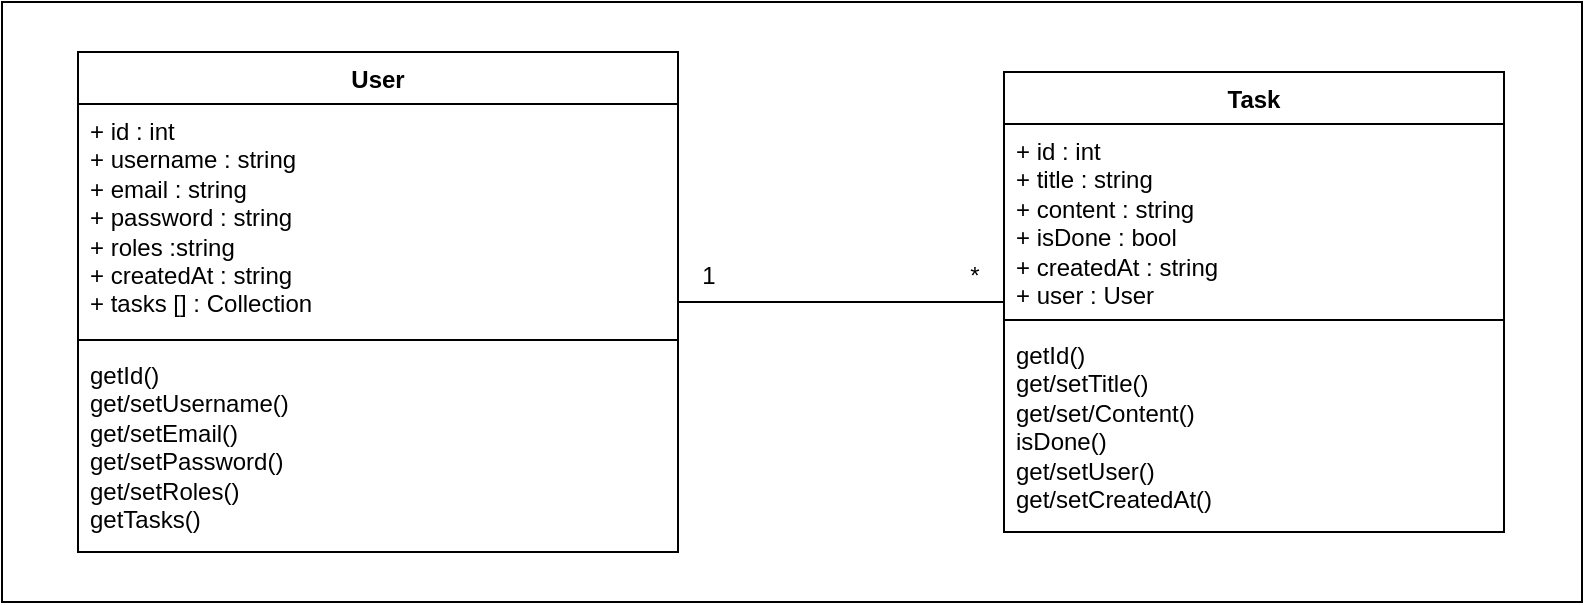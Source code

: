 <mxfile version="22.0.0" type="device">
  <diagram name="Page-1" id="kaoYOqhvuLUMERpKKi9R">
    <mxGraphModel dx="1430" dy="-406" grid="1" gridSize="10" guides="1" tooltips="1" connect="1" arrows="1" fold="1" page="1" pageScale="1" pageWidth="827" pageHeight="1169" math="0" shadow="0">
      <root>
        <mxCell id="0" />
        <mxCell id="1" parent="0" />
        <mxCell id="oAuCq6BkKggLuHPVJUeQ-19" value="" style="rounded=0;whiteSpace=wrap;html=1;movable=1;resizable=1;rotatable=1;deletable=1;editable=1;locked=0;connectable=1;labelBackgroundColor=none;" parent="1" vertex="1">
          <mxGeometry x="19" y="1604" width="790" height="300" as="geometry" />
        </mxCell>
        <mxCell id="oAuCq6BkKggLuHPVJUeQ-20" style="edgeStyle=orthogonalEdgeStyle;rounded=0;orthogonalLoop=1;jettySize=auto;html=1;endArrow=none;endFill=0;" parent="1" source="7pwwrW8SkEieM3p2LjNU-9" target="7pwwrW8SkEieM3p2LjNU-13" edge="1">
          <mxGeometry relative="1" as="geometry" />
        </mxCell>
        <mxCell id="7pwwrW8SkEieM3p2LjNU-9" value="User" style="swimlane;fontStyle=1;align=center;verticalAlign=top;childLayout=stackLayout;horizontal=1;startSize=26;horizontalStack=0;resizeParent=1;resizeParentMax=0;resizeLast=0;collapsible=1;marginBottom=0;whiteSpace=wrap;html=1;" parent="1" vertex="1">
          <mxGeometry x="57" y="1629" width="300" height="250" as="geometry" />
        </mxCell>
        <mxCell id="7pwwrW8SkEieM3p2LjNU-10" value="&lt;div&gt;+ id : int&lt;/div&gt;&lt;div&gt;+ username : string&lt;/div&gt;&lt;div&gt;+ email : string&lt;br&gt;&lt;/div&gt;&lt;div&gt;+ password : string&lt;br&gt;&lt;/div&gt;&lt;div&gt;+ roles :string&lt;br&gt;&lt;/div&gt;&lt;div&gt;+ createdAt : string&lt;br&gt;&lt;/div&gt;&lt;div&gt;+ tasks [] : Collection&lt;br&gt;&lt;/div&gt;&lt;div&gt;&lt;br&gt;&lt;/div&gt;" style="text;strokeColor=none;fillColor=none;align=left;verticalAlign=top;spacingLeft=4;spacingRight=4;overflow=hidden;rotatable=0;points=[[0,0.5],[1,0.5]];portConstraint=eastwest;whiteSpace=wrap;html=1;" parent="7pwwrW8SkEieM3p2LjNU-9" vertex="1">
          <mxGeometry y="26" width="300" height="114" as="geometry" />
        </mxCell>
        <mxCell id="7pwwrW8SkEieM3p2LjNU-11" value="" style="line;strokeWidth=1;fillColor=none;align=left;verticalAlign=middle;spacingTop=-1;spacingLeft=3;spacingRight=3;rotatable=0;labelPosition=right;points=[];portConstraint=eastwest;strokeColor=inherit;" parent="7pwwrW8SkEieM3p2LjNU-9" vertex="1">
          <mxGeometry y="140" width="300" height="8" as="geometry" />
        </mxCell>
        <mxCell id="7pwwrW8SkEieM3p2LjNU-12" value="&lt;div&gt;getId()&lt;/div&gt;&lt;div&gt;get/setUsername()&lt;/div&gt;&lt;div&gt;get/setEmail()&lt;br&gt;&lt;/div&gt;&lt;div&gt;get/setPassword()&lt;/div&gt;&lt;div&gt;get/setRoles()&lt;/div&gt;&lt;div&gt;getTasks()&lt;br&gt;&lt;/div&gt;&lt;div&gt;&lt;br&gt;&lt;/div&gt;" style="text;strokeColor=none;fillColor=none;align=left;verticalAlign=top;spacingLeft=4;spacingRight=4;overflow=hidden;rotatable=0;points=[[0,0.5],[1,0.5]];portConstraint=eastwest;whiteSpace=wrap;html=1;strokeWidth=1;" parent="7pwwrW8SkEieM3p2LjNU-9" vertex="1">
          <mxGeometry y="148" width="300" height="102" as="geometry" />
        </mxCell>
        <mxCell id="7pwwrW8SkEieM3p2LjNU-13" value="Task" style="swimlane;fontStyle=1;align=center;verticalAlign=top;childLayout=stackLayout;horizontal=1;startSize=26;horizontalStack=0;resizeParent=1;resizeParentMax=0;resizeLast=0;collapsible=1;marginBottom=0;whiteSpace=wrap;html=1;" parent="1" vertex="1">
          <mxGeometry x="520" y="1639" width="250" height="230" as="geometry" />
        </mxCell>
        <mxCell id="7pwwrW8SkEieM3p2LjNU-14" value="&lt;div&gt;+ id : int&lt;/div&gt;&lt;div&gt;+ title : string&lt;br&gt;&lt;/div&gt;&lt;div&gt;+ content : string&lt;br&gt;&lt;/div&gt;&lt;div&gt;+ isDone : bool&lt;/div&gt;&lt;div&gt;+ createdAt : string&lt;/div&gt;&lt;div&gt;+ user : User&lt;/div&gt;" style="text;strokeColor=none;fillColor=none;align=left;verticalAlign=top;spacingLeft=4;spacingRight=4;overflow=hidden;rotatable=0;points=[[0,0.5],[1,0.5]];portConstraint=eastwest;whiteSpace=wrap;html=1;" parent="7pwwrW8SkEieM3p2LjNU-13" vertex="1">
          <mxGeometry y="26" width="250" height="94" as="geometry" />
        </mxCell>
        <mxCell id="7pwwrW8SkEieM3p2LjNU-15" value="" style="line;strokeWidth=1;fillColor=none;align=left;verticalAlign=middle;spacingTop=-1;spacingLeft=3;spacingRight=3;rotatable=0;labelPosition=right;points=[];portConstraint=eastwest;strokeColor=inherit;" parent="7pwwrW8SkEieM3p2LjNU-13" vertex="1">
          <mxGeometry y="120" width="250" height="8" as="geometry" />
        </mxCell>
        <mxCell id="7pwwrW8SkEieM3p2LjNU-16" value="&lt;div&gt;getId()&lt;/div&gt;&lt;div&gt;get/setTitle()&lt;/div&gt;&lt;div&gt;get/set/Content()&lt;/div&gt;&lt;div&gt;isDone()&lt;/div&gt;&lt;div&gt;get/setUser()&lt;/div&gt;&lt;div&gt;get/setCreatedAt()&lt;br&gt;&lt;/div&gt;" style="text;strokeColor=none;fillColor=none;align=left;verticalAlign=top;spacingLeft=4;spacingRight=4;overflow=hidden;rotatable=0;points=[[0,0.5],[1,0.5]];portConstraint=eastwest;whiteSpace=wrap;html=1;" parent="7pwwrW8SkEieM3p2LjNU-13" vertex="1">
          <mxGeometry y="128" width="250" height="102" as="geometry" />
        </mxCell>
        <mxCell id="oAuCq6BkKggLuHPVJUeQ-9" value="*" style="text;html=1;align=center;verticalAlign=middle;resizable=0;points=[];autosize=1;strokeColor=none;fillColor=none;" parent="1" vertex="1">
          <mxGeometry x="490" y="1726" width="30" height="30" as="geometry" />
        </mxCell>
        <mxCell id="oAuCq6BkKggLuHPVJUeQ-10" value="1" style="text;html=1;align=center;verticalAlign=middle;resizable=0;points=[];autosize=1;strokeColor=none;fillColor=none;" parent="1" vertex="1">
          <mxGeometry x="357" y="1726" width="30" height="30" as="geometry" />
        </mxCell>
      </root>
    </mxGraphModel>
  </diagram>
</mxfile>
